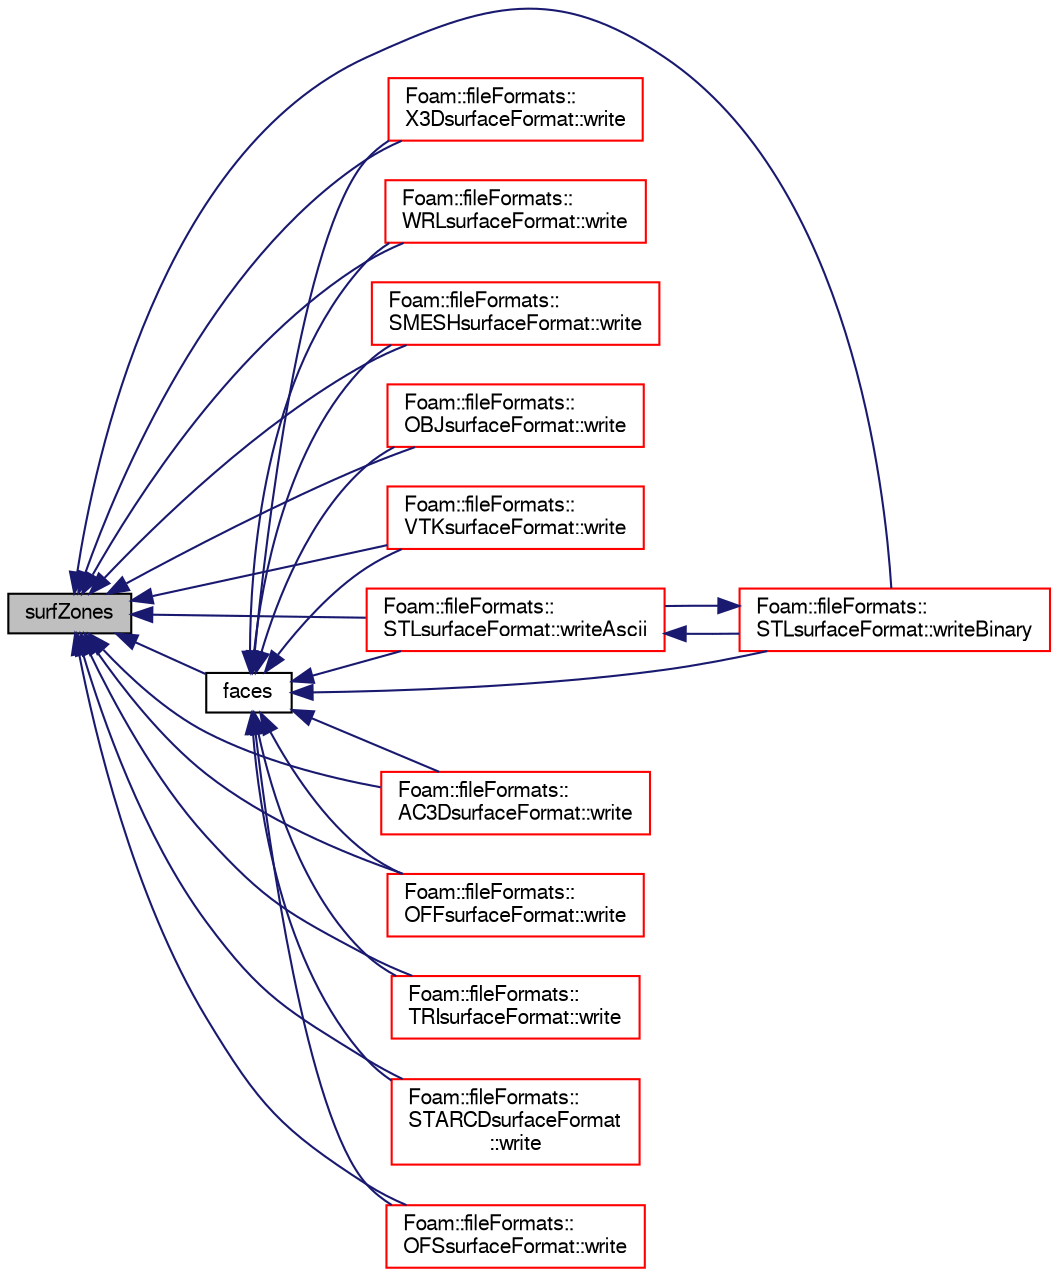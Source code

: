 digraph "surfZones"
{
  bgcolor="transparent";
  edge [fontname="FreeSans",fontsize="10",labelfontname="FreeSans",labelfontsize="10"];
  node [fontname="FreeSans",fontsize="10",shape=record];
  rankdir="LR";
  Node247 [label="surfZones",height=0.2,width=0.4,color="black", fillcolor="grey75", style="filled", fontcolor="black"];
  Node247 -> Node248 [dir="back",color="midnightblue",fontsize="10",style="solid",fontname="FreeSans"];
  Node248 [label="faces",height=0.2,width=0.4,color="black",URL="$a29570.html#a16c6d36f7c961d037a44e5c235d9aa15",tooltip="Return const access to the faces. "];
  Node248 -> Node249 [dir="back",color="midnightblue",fontsize="10",style="solid",fontname="FreeSans"];
  Node249 [label="Foam::fileFormats::\lX3DsurfaceFormat::write",height=0.2,width=0.4,color="red",URL="$a29682.html#a2a1e1394d9dd8932b738248c123a267f",tooltip="Write surface mesh components by proxy. "];
  Node248 -> Node253 [dir="back",color="midnightblue",fontsize="10",style="solid",fontname="FreeSans"];
  Node253 [label="Foam::fileFormats::\lWRLsurfaceFormat::write",height=0.2,width=0.4,color="red",URL="$a29674.html#a2a1e1394d9dd8932b738248c123a267f",tooltip="Write surface mesh components by proxy. "];
  Node248 -> Node257 [dir="back",color="midnightblue",fontsize="10",style="solid",fontname="FreeSans"];
  Node257 [label="Foam::fileFormats::\lSMESHsurfaceFormat::write",height=0.2,width=0.4,color="red",URL="$a29626.html#a2a1e1394d9dd8932b738248c123a267f",tooltip="Write surface mesh components by proxy. "];
  Node248 -> Node261 [dir="back",color="midnightblue",fontsize="10",style="solid",fontname="FreeSans"];
  Node261 [label="Foam::fileFormats::\lOBJsurfaceFormat::write",height=0.2,width=0.4,color="red",URL="$a29610.html#a2a1e1394d9dd8932b738248c123a267f",tooltip="Write surface mesh components by proxy. "];
  Node248 -> Node266 [dir="back",color="midnightblue",fontsize="10",style="solid",fontname="FreeSans"];
  Node266 [label="Foam::fileFormats::\lVTKsurfaceFormat::write",height=0.2,width=0.4,color="red",URL="$a29666.html#a2a1e1394d9dd8932b738248c123a267f",tooltip="Write surface mesh components by proxy. "];
  Node248 -> Node271 [dir="back",color="midnightblue",fontsize="10",style="solid",fontname="FreeSans"];
  Node271 [label="Foam::fileFormats::\lAC3DsurfaceFormat::write",height=0.2,width=0.4,color="red",URL="$a29582.html#a2a1e1394d9dd8932b738248c123a267f",tooltip="Write surface mesh components by proxy. "];
  Node248 -> Node276 [dir="back",color="midnightblue",fontsize="10",style="solid",fontname="FreeSans"];
  Node276 [label="Foam::fileFormats::\lOFFsurfaceFormat::write",height=0.2,width=0.4,color="red",URL="$a29614.html#a2a1e1394d9dd8932b738248c123a267f",tooltip="Write surface mesh components by proxy. "];
  Node248 -> Node281 [dir="back",color="midnightblue",fontsize="10",style="solid",fontname="FreeSans"];
  Node281 [label="Foam::fileFormats::\lTRIsurfaceFormat::write",height=0.2,width=0.4,color="red",URL="$a29658.html#a2a1e1394d9dd8932b738248c123a267f",tooltip="Write surface mesh components by proxy. "];
  Node248 -> Node286 [dir="back",color="midnightblue",fontsize="10",style="solid",fontname="FreeSans"];
  Node286 [label="Foam::fileFormats::\lSTARCDsurfaceFormat\l::write",height=0.2,width=0.4,color="red",URL="$a29630.html#a2a1e1394d9dd8932b738248c123a267f",tooltip="Write surface mesh components by proxy. "];
  Node248 -> Node291 [dir="back",color="midnightblue",fontsize="10",style="solid",fontname="FreeSans"];
  Node291 [label="Foam::fileFormats::\lOFSsurfaceFormat::write",height=0.2,width=0.4,color="red",URL="$a29618.html#a2a1e1394d9dd8932b738248c123a267f",tooltip="Write surface mesh components by proxy. "];
  Node248 -> Node295 [dir="back",color="midnightblue",fontsize="10",style="solid",fontname="FreeSans"];
  Node295 [label="Foam::fileFormats::\lSTLsurfaceFormat::writeAscii",height=0.2,width=0.4,color="red",URL="$a29642.html#a9ed2139058d6a7dca0edb4f9c88e6599",tooltip="Write surface mesh components by proxy (as ASCII) "];
  Node295 -> Node299 [dir="back",color="midnightblue",fontsize="10",style="solid",fontname="FreeSans"];
  Node299 [label="Foam::fileFormats::\lSTLsurfaceFormat::writeBinary",height=0.2,width=0.4,color="red",URL="$a29642.html#a3c9f7310b853c8ab0e75e5f2db117e7c",tooltip="Write surface mesh components by proxy (as BINARY) "];
  Node299 -> Node295 [dir="back",color="midnightblue",fontsize="10",style="solid",fontname="FreeSans"];
  Node248 -> Node299 [dir="back",color="midnightblue",fontsize="10",style="solid",fontname="FreeSans"];
  Node247 -> Node249 [dir="back",color="midnightblue",fontsize="10",style="solid",fontname="FreeSans"];
  Node247 -> Node253 [dir="back",color="midnightblue",fontsize="10",style="solid",fontname="FreeSans"];
  Node247 -> Node257 [dir="back",color="midnightblue",fontsize="10",style="solid",fontname="FreeSans"];
  Node247 -> Node261 [dir="back",color="midnightblue",fontsize="10",style="solid",fontname="FreeSans"];
  Node247 -> Node266 [dir="back",color="midnightblue",fontsize="10",style="solid",fontname="FreeSans"];
  Node247 -> Node271 [dir="back",color="midnightblue",fontsize="10",style="solid",fontname="FreeSans"];
  Node247 -> Node276 [dir="back",color="midnightblue",fontsize="10",style="solid",fontname="FreeSans"];
  Node247 -> Node281 [dir="back",color="midnightblue",fontsize="10",style="solid",fontname="FreeSans"];
  Node247 -> Node286 [dir="back",color="midnightblue",fontsize="10",style="solid",fontname="FreeSans"];
  Node247 -> Node291 [dir="back",color="midnightblue",fontsize="10",style="solid",fontname="FreeSans"];
  Node247 -> Node295 [dir="back",color="midnightblue",fontsize="10",style="solid",fontname="FreeSans"];
  Node247 -> Node299 [dir="back",color="midnightblue",fontsize="10",style="solid",fontname="FreeSans"];
}
